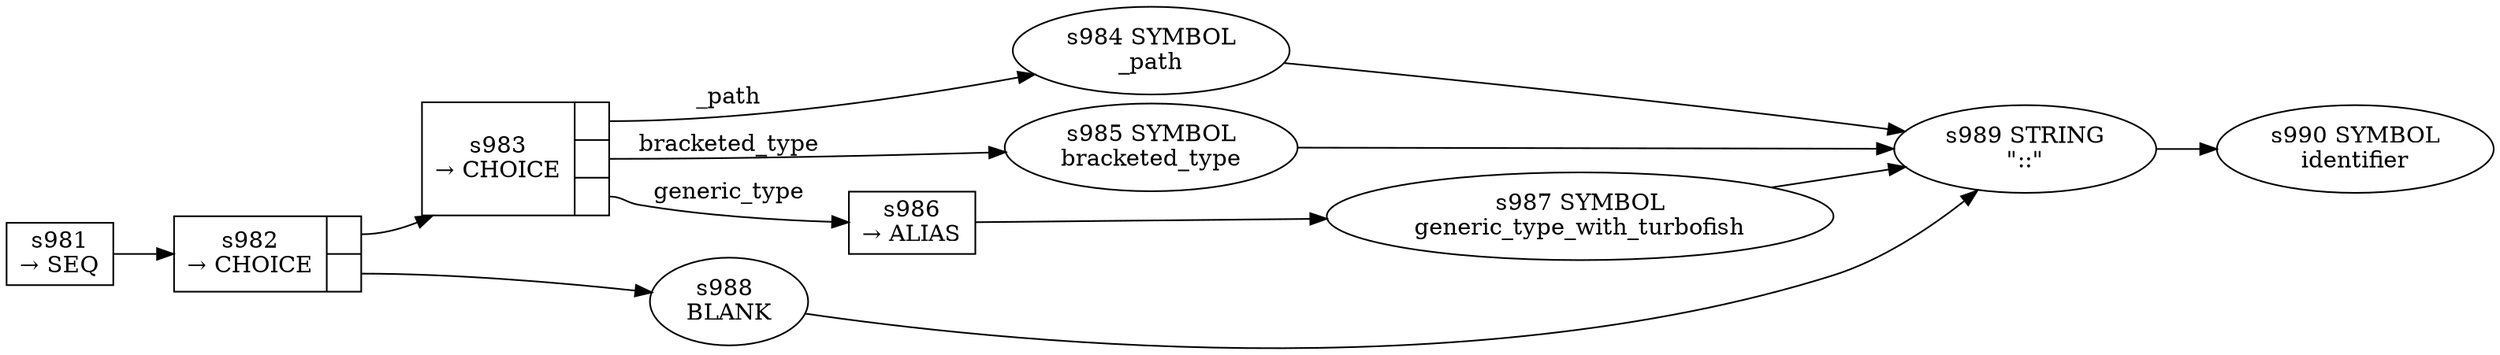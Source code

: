 
  digraph scoped_identifier {
  
    rankdir=LR;
  
    s981 [label="s981\n&rarr; SEQ", shape=record, fixedsize=false, peripheries=1];
  s982 [label="{s982\n&rarr; CHOICE|{<p0>|<p1>}}", shape=record, fixedsize=false, peripheries=1];
  s983 [label="{s983\n&rarr; CHOICE|{<p0>|<p1>|<p2>}}", shape=record, fixedsize=false, peripheries=1];
  s984 [label="s984 SYMBOL\n_path" href="rust-grammar.json._path.dot.svg"];
  s983:p0 -> s984 [label="_path"];
  s985 [label="s985 SYMBOL\nbracketed_type" href="rust-grammar.json.bracketed_type.dot.svg"];
  s983:p1 -> s985 [label="bracketed_type"];
  s986 [label="s986\n&rarr; ALIAS", shape=record, fixedsize=false, peripheries=1];
  s987 [label="s987 SYMBOL\ngeneric_type_with_turbofish" href="rust-grammar.json.generic_type_with_turbofish.dot.svg"];
  s986 -> s987 [];
  s983:p2 -> s986 [label="generic_type"];
  s982:p0 -> s983 [label=""];
  s988 [label="s988 \nBLANK"];
  s982:p1 -> s988 [label=""];
  s981 -> s982 [];
  s989 [label="s989 STRING\n\"::\""];
  s984 -> s989 [];
  s985 -> s989 [];
  s987 -> s989 [];
  s988 -> s989 [];
  s990 [label="s990 SYMBOL\nidentifier" href="rust-grammar.json.identifier.dot.svg"];
  s989 -> s990 [];
  
  }
  